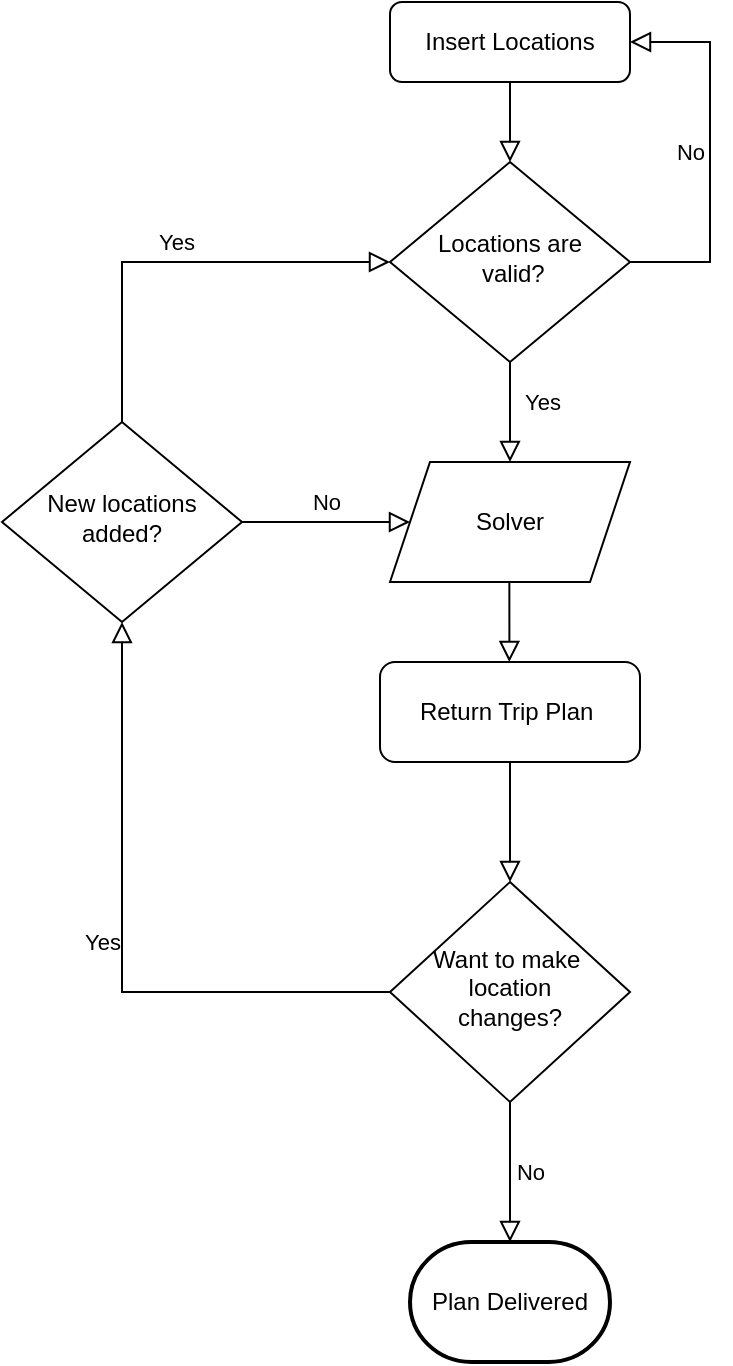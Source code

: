 <mxfile version="15.2.7" type="device"><diagram id="C5RBs43oDa-KdzZeNtuy" name="Page-1"><mxGraphModel dx="716" dy="419" grid="1" gridSize="10" guides="1" tooltips="1" connect="1" arrows="1" fold="1" page="1" pageScale="1" pageWidth="827" pageHeight="1169" math="0" shadow="0"><root><mxCell id="WIyWlLk6GJQsqaUBKTNV-0"/><mxCell id="WIyWlLk6GJQsqaUBKTNV-1" parent="WIyWlLk6GJQsqaUBKTNV-0"/><mxCell id="WIyWlLk6GJQsqaUBKTNV-2" value="" style="rounded=0;html=1;jettySize=auto;orthogonalLoop=1;fontSize=11;endArrow=block;endFill=0;endSize=8;strokeWidth=1;shadow=0;labelBackgroundColor=none;edgeStyle=orthogonalEdgeStyle;" parent="WIyWlLk6GJQsqaUBKTNV-1" source="WIyWlLk6GJQsqaUBKTNV-3" target="WIyWlLk6GJQsqaUBKTNV-6" edge="1"><mxGeometry relative="1" as="geometry"/></mxCell><mxCell id="WIyWlLk6GJQsqaUBKTNV-3" value="Insert Locations" style="rounded=1;whiteSpace=wrap;html=1;fontSize=12;glass=0;strokeWidth=1;shadow=0;" parent="WIyWlLk6GJQsqaUBKTNV-1" vertex="1"><mxGeometry x="254" y="80" width="120" height="40" as="geometry"/></mxCell><mxCell id="WIyWlLk6GJQsqaUBKTNV-4" value="Yes" style="rounded=0;html=1;jettySize=auto;orthogonalLoop=1;fontSize=11;endArrow=block;endFill=0;endSize=8;strokeWidth=1;shadow=0;labelBackgroundColor=none;edgeStyle=orthogonalEdgeStyle;entryX=0.5;entryY=0;entryDx=0;entryDy=0;" parent="WIyWlLk6GJQsqaUBKTNV-1" source="WIyWlLk6GJQsqaUBKTNV-6" target="gX6SnSM96KX_B_92ry3v-3" edge="1"><mxGeometry x="-0.2" y="16" relative="1" as="geometry"><mxPoint as="offset"/><mxPoint x="314.0" y="290" as="targetPoint"/></mxGeometry></mxCell><mxCell id="WIyWlLk6GJQsqaUBKTNV-5" value="No" style="edgeStyle=orthogonalEdgeStyle;rounded=0;html=1;jettySize=auto;orthogonalLoop=1;fontSize=11;endArrow=block;endFill=0;endSize=8;strokeWidth=1;shadow=0;labelBackgroundColor=none;entryX=1;entryY=0.5;entryDx=0;entryDy=0;" parent="WIyWlLk6GJQsqaUBKTNV-1" source="WIyWlLk6GJQsqaUBKTNV-6" target="WIyWlLk6GJQsqaUBKTNV-3" edge="1"><mxGeometry y="10" relative="1" as="geometry"><mxPoint as="offset"/><mxPoint x="444" y="110" as="targetPoint"/><Array as="points"><mxPoint x="414" y="210"/><mxPoint x="414" y="100"/></Array></mxGeometry></mxCell><mxCell id="WIyWlLk6GJQsqaUBKTNV-6" value="Locations are&lt;br&gt;&amp;nbsp;valid?" style="rhombus;whiteSpace=wrap;html=1;shadow=0;fontFamily=Helvetica;fontSize=12;align=center;strokeWidth=1;spacing=6;spacingTop=-4;" parent="WIyWlLk6GJQsqaUBKTNV-1" vertex="1"><mxGeometry x="254" y="160" width="120" height="100" as="geometry"/></mxCell><mxCell id="gX6SnSM96KX_B_92ry3v-2" value="" style="edgeStyle=orthogonalEdgeStyle;rounded=0;html=1;jettySize=auto;orthogonalLoop=1;fontSize=11;endArrow=block;endFill=0;endSize=8;strokeWidth=1;shadow=0;labelBackgroundColor=none;exitX=0.5;exitY=1;exitDx=0;exitDy=0;" edge="1" parent="WIyWlLk6GJQsqaUBKTNV-1"><mxGeometry y="10" relative="1" as="geometry"><mxPoint as="offset"/><mxPoint x="313.66" y="340" as="sourcePoint"/><mxPoint x="313.66" y="410" as="targetPoint"/><Array as="points"><mxPoint x="313.66" y="400"/></Array></mxGeometry></mxCell><mxCell id="gX6SnSM96KX_B_92ry3v-3" value="Solver" style="shape=parallelogram;perimeter=parallelogramPerimeter;whiteSpace=wrap;html=1;fixedSize=1;" vertex="1" parent="WIyWlLk6GJQsqaUBKTNV-1"><mxGeometry x="254" y="310" width="120" height="60" as="geometry"/></mxCell><mxCell id="gX6SnSM96KX_B_92ry3v-4" value="Return Trip Plan&amp;nbsp;" style="rounded=1;whiteSpace=wrap;html=1;fontSize=12;glass=0;strokeWidth=1;shadow=0;" vertex="1" parent="WIyWlLk6GJQsqaUBKTNV-1"><mxGeometry x="249" y="410" width="130" height="50" as="geometry"/></mxCell><mxCell id="gX6SnSM96KX_B_92ry3v-5" value="Want to make&amp;nbsp;&lt;br&gt;location &lt;br&gt;changes?" style="rhombus;whiteSpace=wrap;html=1;shadow=0;fontFamily=Helvetica;fontSize=12;align=center;strokeWidth=1;spacing=6;spacingTop=-4;" vertex="1" parent="WIyWlLk6GJQsqaUBKTNV-1"><mxGeometry x="254" y="520" width="120" height="110" as="geometry"/></mxCell><mxCell id="gX6SnSM96KX_B_92ry3v-10" value="" style="edgeStyle=orthogonalEdgeStyle;rounded=0;html=1;jettySize=auto;orthogonalLoop=1;fontSize=11;endArrow=block;endFill=0;endSize=8;strokeWidth=1;shadow=0;labelBackgroundColor=none;exitX=0.5;exitY=1;exitDx=0;exitDy=0;entryX=0.5;entryY=0;entryDx=0;entryDy=0;" edge="1" parent="WIyWlLk6GJQsqaUBKTNV-1" source="gX6SnSM96KX_B_92ry3v-4" target="gX6SnSM96KX_B_92ry3v-5"><mxGeometry y="10" relative="1" as="geometry"><mxPoint as="offset"/><mxPoint x="304" y="490" as="sourcePoint"/><mxPoint x="354" y="490" as="targetPoint"/><Array as="points"><mxPoint x="314" y="520"/><mxPoint x="314" y="520"/></Array></mxGeometry></mxCell><mxCell id="gX6SnSM96KX_B_92ry3v-11" value="No" style="edgeStyle=orthogonalEdgeStyle;rounded=0;html=1;jettySize=auto;orthogonalLoop=1;fontSize=11;endArrow=block;endFill=0;endSize=8;strokeWidth=1;shadow=0;labelBackgroundColor=none;exitX=0.5;exitY=1;exitDx=0;exitDy=0;" edge="1" parent="WIyWlLk6GJQsqaUBKTNV-1" source="gX6SnSM96KX_B_92ry3v-5"><mxGeometry y="10" relative="1" as="geometry"><mxPoint as="offset"/><mxPoint x="329" y="700" as="sourcePoint"/><mxPoint x="314" y="700" as="targetPoint"/><Array as="points"><mxPoint x="314" y="700"/></Array></mxGeometry></mxCell><mxCell id="gX6SnSM96KX_B_92ry3v-13" value="Plan Delivered" style="strokeWidth=2;html=1;shape=mxgraph.flowchart.terminator;whiteSpace=wrap;" vertex="1" parent="WIyWlLk6GJQsqaUBKTNV-1"><mxGeometry x="264" y="700" width="100" height="60" as="geometry"/></mxCell><mxCell id="gX6SnSM96KX_B_92ry3v-15" value="New locations added?" style="rhombus;whiteSpace=wrap;html=1;shadow=0;fontFamily=Helvetica;fontSize=12;align=center;strokeWidth=1;spacing=6;spacingTop=-4;" vertex="1" parent="WIyWlLk6GJQsqaUBKTNV-1"><mxGeometry x="60" y="290" width="120" height="100" as="geometry"/></mxCell><mxCell id="gX6SnSM96KX_B_92ry3v-17" value="Yes" style="edgeStyle=orthogonalEdgeStyle;rounded=0;html=1;jettySize=auto;orthogonalLoop=1;fontSize=11;endArrow=block;endFill=0;endSize=8;strokeWidth=1;shadow=0;labelBackgroundColor=none;entryX=0.5;entryY=1;entryDx=0;entryDy=0;exitX=0;exitY=0.5;exitDx=0;exitDy=0;entryPerimeter=0;" edge="1" parent="WIyWlLk6GJQsqaUBKTNV-1" source="gX6SnSM96KX_B_92ry3v-5" target="gX6SnSM96KX_B_92ry3v-15"><mxGeometry y="10" relative="1" as="geometry"><mxPoint as="offset"/><mxPoint x="119.999" y="600.034" as="sourcePoint"/><mxPoint x="120.04" y="490" as="targetPoint"/><Array as="points"><mxPoint x="120" y="575"/></Array></mxGeometry></mxCell><mxCell id="gX6SnSM96KX_B_92ry3v-18" value="No" style="edgeStyle=orthogonalEdgeStyle;rounded=0;html=1;jettySize=auto;orthogonalLoop=1;fontSize=11;endArrow=block;endFill=0;endSize=8;strokeWidth=1;shadow=0;labelBackgroundColor=none;entryX=0;entryY=0.5;entryDx=0;entryDy=0;exitX=1;exitY=0.5;exitDx=0;exitDy=0;" edge="1" parent="WIyWlLk6GJQsqaUBKTNV-1" source="gX6SnSM96KX_B_92ry3v-15" target="gX6SnSM96KX_B_92ry3v-3"><mxGeometry y="10" relative="1" as="geometry"><mxPoint as="offset"/><mxPoint x="149.999" y="280.034" as="sourcePoint"/><mxPoint x="150.04" y="170" as="targetPoint"/><Array as="points"><mxPoint x="230" y="340"/><mxPoint x="230" y="340"/></Array></mxGeometry></mxCell><mxCell id="gX6SnSM96KX_B_92ry3v-19" value="Yes" style="edgeStyle=orthogonalEdgeStyle;rounded=0;html=1;jettySize=auto;orthogonalLoop=1;fontSize=11;endArrow=block;endFill=0;endSize=8;strokeWidth=1;shadow=0;labelBackgroundColor=none;exitX=0.5;exitY=0;exitDx=0;exitDy=0;entryX=0;entryY=0.5;entryDx=0;entryDy=0;" edge="1" parent="WIyWlLk6GJQsqaUBKTNV-1" source="gX6SnSM96KX_B_92ry3v-15" target="WIyWlLk6GJQsqaUBKTNV-6"><mxGeometry y="10" relative="1" as="geometry"><mxPoint as="offset"/><mxPoint x="120" y="280" as="sourcePoint"/><mxPoint x="250" y="200" as="targetPoint"/><Array as="points"><mxPoint x="120" y="210"/></Array></mxGeometry></mxCell></root></mxGraphModel></diagram></mxfile>